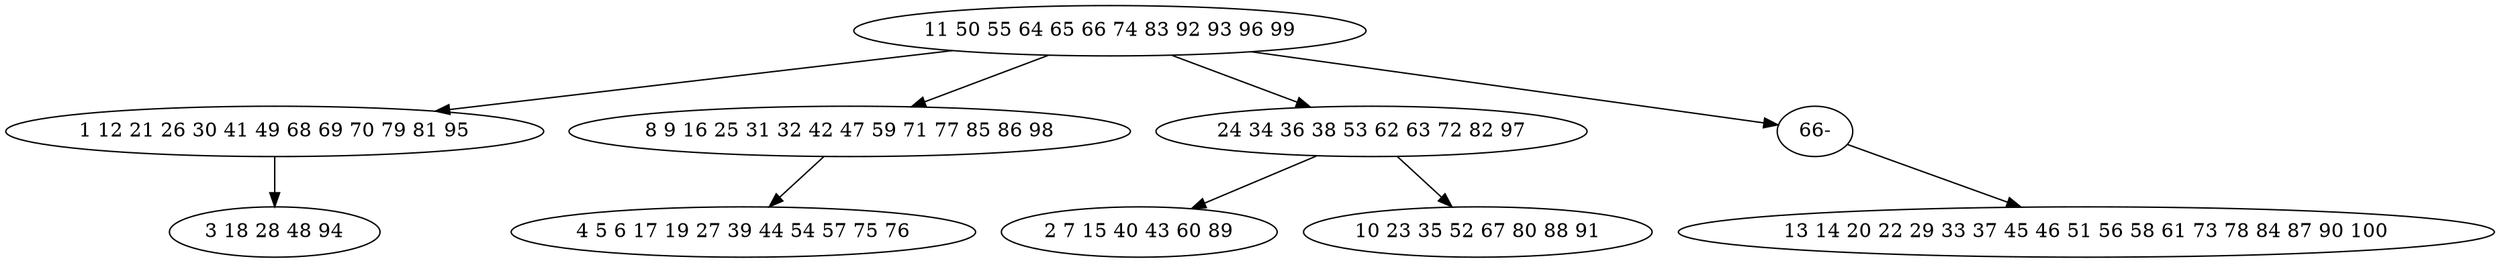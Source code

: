 digraph true_tree {
	"0" -> "1"
	"0" -> "2"
	"0" -> "3"
	"3" -> "4"
	"0" -> "9"
	"1" -> "6"
	"3" -> "7"
	"2" -> "8"
	"9" -> "5"
	"0" [label="11 50 55 64 65 66 74 83 92 93 96 99"];
	"1" [label="1 12 21 26 30 41 49 68 69 70 79 81 95"];
	"2" [label="8 9 16 25 31 32 42 47 59 71 77 85 86 98"];
	"3" [label="24 34 36 38 53 62 63 72 82 97"];
	"4" [label="2 7 15 40 43 60 89"];
	"5" [label="13 14 20 22 29 33 37 45 46 51 56 58 61 73 78 84 87 90 100"];
	"6" [label="3 18 28 48 94"];
	"7" [label="10 23 35 52 67 80 88 91"];
	"8" [label="4 5 6 17 19 27 39 44 54 57 75 76"];
	"9" [label="66-"];
}
